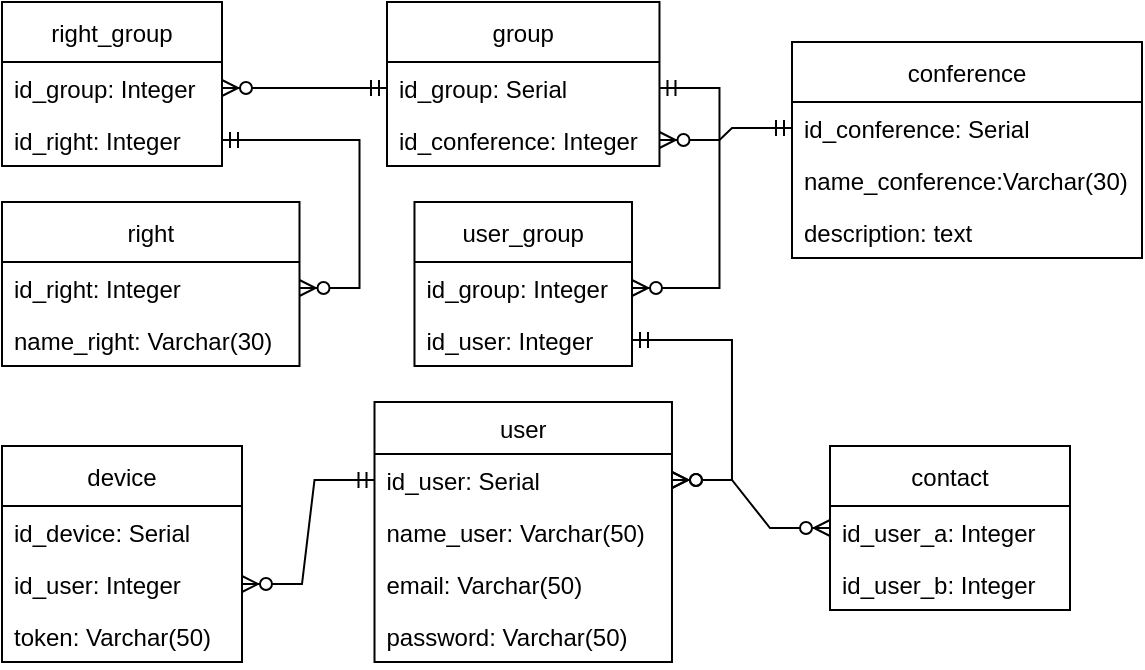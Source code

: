 <mxfile version="15.7.3" type="device"><diagram id="auvaHYt9D2mUyiJxwVjn" name="Page-1"><mxGraphModel dx="1422" dy="780" grid="1" gridSize="10" guides="1" tooltips="1" connect="1" arrows="1" fold="1" page="1" pageScale="1" pageWidth="827" pageHeight="1169" math="0" shadow="0"><root><mxCell id="0"/><mxCell id="1" parent="0"/><mxCell id="wcJ913LhYSdjyqZM6oUq-1" value="right_group" style="swimlane;fontStyle=0;childLayout=stackLayout;horizontal=1;startSize=30;fillColor=none;horizontalStack=0;resizeParent=1;resizeParentMax=0;resizeLast=0;collapsible=1;marginBottom=0;" vertex="1" parent="1"><mxGeometry y="20" width="110" height="82" as="geometry"/></mxCell><mxCell id="wcJ913LhYSdjyqZM6oUq-2" value="id_group: Integer" style="text;strokeColor=none;fillColor=none;align=left;verticalAlign=top;spacingLeft=4;spacingRight=4;overflow=hidden;rotatable=0;points=[[0,0.5],[1,0.5]];portConstraint=eastwest;" vertex="1" parent="wcJ913LhYSdjyqZM6oUq-1"><mxGeometry y="30" width="110" height="26" as="geometry"/></mxCell><mxCell id="wcJ913LhYSdjyqZM6oUq-3" value="id_right: Integer" style="text;strokeColor=none;fillColor=none;align=left;verticalAlign=top;spacingLeft=4;spacingRight=4;overflow=hidden;rotatable=0;points=[[0,0.5],[1,0.5]];portConstraint=eastwest;" vertex="1" parent="wcJ913LhYSdjyqZM6oUq-1"><mxGeometry y="56" width="110" height="26" as="geometry"/></mxCell><mxCell id="wcJ913LhYSdjyqZM6oUq-5" value="user" style="swimlane;fontStyle=0;childLayout=stackLayout;horizontal=1;startSize=26;fillColor=none;horizontalStack=0;resizeParent=1;resizeParentMax=0;resizeLast=0;collapsible=1;marginBottom=0;" vertex="1" parent="1"><mxGeometry x="186.25" y="220" width="148.74" height="130" as="geometry"/></mxCell><mxCell id="wcJ913LhYSdjyqZM6oUq-6" value="id_user: Serial" style="text;strokeColor=none;fillColor=none;align=left;verticalAlign=top;spacingLeft=4;spacingRight=4;overflow=hidden;rotatable=0;points=[[0,0.5],[1,0.5]];portConstraint=eastwest;" vertex="1" parent="wcJ913LhYSdjyqZM6oUq-5"><mxGeometry y="26" width="148.74" height="26" as="geometry"/></mxCell><mxCell id="wcJ913LhYSdjyqZM6oUq-9" value="name_user: Varchar(50)" style="text;strokeColor=none;fillColor=none;align=left;verticalAlign=top;spacingLeft=4;spacingRight=4;overflow=hidden;rotatable=0;points=[[0,0.5],[1,0.5]];portConstraint=eastwest;" vertex="1" parent="wcJ913LhYSdjyqZM6oUq-5"><mxGeometry y="52" width="148.74" height="26" as="geometry"/></mxCell><mxCell id="wcJ913LhYSdjyqZM6oUq-7" value="email: Varchar(50)" style="text;strokeColor=none;fillColor=none;align=left;verticalAlign=top;spacingLeft=4;spacingRight=4;overflow=hidden;rotatable=0;points=[[0,0.5],[1,0.5]];portConstraint=eastwest;" vertex="1" parent="wcJ913LhYSdjyqZM6oUq-5"><mxGeometry y="78" width="148.74" height="26" as="geometry"/></mxCell><mxCell id="wcJ913LhYSdjyqZM6oUq-8" value="password: Varchar(50)" style="text;strokeColor=none;fillColor=none;align=left;verticalAlign=top;spacingLeft=4;spacingRight=4;overflow=hidden;rotatable=0;points=[[0,0.5],[1,0.5]];portConstraint=eastwest;" vertex="1" parent="wcJ913LhYSdjyqZM6oUq-5"><mxGeometry y="104" width="148.74" height="26" as="geometry"/></mxCell><mxCell id="wcJ913LhYSdjyqZM6oUq-10" value="contact" style="swimlane;fontStyle=0;childLayout=stackLayout;horizontal=1;startSize=30;fillColor=none;horizontalStack=0;resizeParent=1;resizeParentMax=0;resizeLast=0;collapsible=1;marginBottom=0;" vertex="1" parent="1"><mxGeometry x="414" y="242" width="120" height="82" as="geometry"/></mxCell><mxCell id="wcJ913LhYSdjyqZM6oUq-11" value="id_user_a: Integer" style="text;strokeColor=none;fillColor=none;align=left;verticalAlign=top;spacingLeft=4;spacingRight=4;overflow=hidden;rotatable=0;points=[[0,0.5],[1,0.5]];portConstraint=eastwest;" vertex="1" parent="wcJ913LhYSdjyqZM6oUq-10"><mxGeometry y="30" width="120" height="26" as="geometry"/></mxCell><mxCell id="wcJ913LhYSdjyqZM6oUq-12" value="id_user_b: Integer" style="text;strokeColor=none;fillColor=none;align=left;verticalAlign=top;spacingLeft=4;spacingRight=4;overflow=hidden;rotatable=0;points=[[0,0.5],[1,0.5]];portConstraint=eastwest;" vertex="1" parent="wcJ913LhYSdjyqZM6oUq-10"><mxGeometry y="56" width="120" height="26" as="geometry"/></mxCell><mxCell id="wcJ913LhYSdjyqZM6oUq-13" value="right" style="swimlane;fontStyle=0;childLayout=stackLayout;horizontal=1;startSize=30;fillColor=none;horizontalStack=0;resizeParent=1;resizeParentMax=0;resizeLast=0;collapsible=1;marginBottom=0;" vertex="1" parent="1"><mxGeometry y="120" width="148.75" height="82" as="geometry"/></mxCell><mxCell id="wcJ913LhYSdjyqZM6oUq-14" value="id_right: Integer" style="text;strokeColor=none;fillColor=none;align=left;verticalAlign=top;spacingLeft=4;spacingRight=4;overflow=hidden;rotatable=0;points=[[0,0.5],[1,0.5]];portConstraint=eastwest;" vertex="1" parent="wcJ913LhYSdjyqZM6oUq-13"><mxGeometry y="30" width="148.75" height="26" as="geometry"/></mxCell><mxCell id="wcJ913LhYSdjyqZM6oUq-15" value="name_right: Varchar(30)" style="text;strokeColor=none;fillColor=none;align=left;verticalAlign=top;spacingLeft=4;spacingRight=4;overflow=hidden;rotatable=0;points=[[0,0.5],[1,0.5]];portConstraint=eastwest;" vertex="1" parent="wcJ913LhYSdjyqZM6oUq-13"><mxGeometry y="56" width="148.75" height="26" as="geometry"/></mxCell><mxCell id="wcJ913LhYSdjyqZM6oUq-17" value="device" style="swimlane;fontStyle=0;childLayout=stackLayout;horizontal=1;startSize=30;fillColor=none;horizontalStack=0;resizeParent=1;resizeParentMax=0;resizeLast=0;collapsible=1;marginBottom=0;" vertex="1" parent="1"><mxGeometry y="242" width="120" height="108" as="geometry"/></mxCell><mxCell id="wcJ913LhYSdjyqZM6oUq-18" value="id_device: Serial" style="text;strokeColor=none;fillColor=none;align=left;verticalAlign=top;spacingLeft=4;spacingRight=4;overflow=hidden;rotatable=0;points=[[0,0.5],[1,0.5]];portConstraint=eastwest;" vertex="1" parent="wcJ913LhYSdjyqZM6oUq-17"><mxGeometry y="30" width="120" height="26" as="geometry"/></mxCell><mxCell id="wcJ913LhYSdjyqZM6oUq-19" value="id_user: Integer" style="text;strokeColor=none;fillColor=none;align=left;verticalAlign=top;spacingLeft=4;spacingRight=4;overflow=hidden;rotatable=0;points=[[0,0.5],[1,0.5]];portConstraint=eastwest;" vertex="1" parent="wcJ913LhYSdjyqZM6oUq-17"><mxGeometry y="56" width="120" height="26" as="geometry"/></mxCell><mxCell id="wcJ913LhYSdjyqZM6oUq-20" value="token: Varchar(50)" style="text;strokeColor=none;fillColor=none;align=left;verticalAlign=top;spacingLeft=4;spacingRight=4;overflow=hidden;rotatable=0;points=[[0,0.5],[1,0.5]];portConstraint=eastwest;" vertex="1" parent="wcJ913LhYSdjyqZM6oUq-17"><mxGeometry y="82" width="120" height="26" as="geometry"/></mxCell><mxCell id="wcJ913LhYSdjyqZM6oUq-21" value="conference" style="swimlane;fontStyle=0;childLayout=stackLayout;horizontal=1;startSize=30;fillColor=none;horizontalStack=0;resizeParent=1;resizeParentMax=0;resizeLast=0;collapsible=1;marginBottom=0;" vertex="1" parent="1"><mxGeometry x="395" y="40" width="175" height="108" as="geometry"/></mxCell><mxCell id="wcJ913LhYSdjyqZM6oUq-22" value="id_conference: Serial" style="text;strokeColor=none;fillColor=none;align=left;verticalAlign=top;spacingLeft=4;spacingRight=4;overflow=hidden;rotatable=0;points=[[0,0.5],[1,0.5]];portConstraint=eastwest;" vertex="1" parent="wcJ913LhYSdjyqZM6oUq-21"><mxGeometry y="30" width="175" height="26" as="geometry"/></mxCell><mxCell id="wcJ913LhYSdjyqZM6oUq-23" value="name_conference:Varchar(30)" style="text;strokeColor=none;fillColor=none;align=left;verticalAlign=top;spacingLeft=4;spacingRight=4;overflow=hidden;rotatable=0;points=[[0,0.5],[1,0.5]];portConstraint=eastwest;" vertex="1" parent="wcJ913LhYSdjyqZM6oUq-21"><mxGeometry y="56" width="175" height="26" as="geometry"/></mxCell><mxCell id="wcJ913LhYSdjyqZM6oUq-24" value="description: text" style="text;strokeColor=none;fillColor=none;align=left;verticalAlign=top;spacingLeft=4;spacingRight=4;overflow=hidden;rotatable=0;points=[[0,0.5],[1,0.5]];portConstraint=eastwest;" vertex="1" parent="wcJ913LhYSdjyqZM6oUq-21"><mxGeometry y="82" width="175" height="26" as="geometry"/></mxCell><mxCell id="wcJ913LhYSdjyqZM6oUq-25" value="user_group" style="swimlane;fontStyle=0;childLayout=stackLayout;horizontal=1;startSize=30;fillColor=none;horizontalStack=0;resizeParent=1;resizeParentMax=0;resizeLast=0;collapsible=1;marginBottom=0;" vertex="1" parent="1"><mxGeometry x="206.24" y="120" width="108.76" height="82" as="geometry"/></mxCell><mxCell id="wcJ913LhYSdjyqZM6oUq-26" value="id_group: Integer" style="text;strokeColor=none;fillColor=none;align=left;verticalAlign=top;spacingLeft=4;spacingRight=4;overflow=hidden;rotatable=0;points=[[0,0.5],[1,0.5]];portConstraint=eastwest;" vertex="1" parent="wcJ913LhYSdjyqZM6oUq-25"><mxGeometry y="30" width="108.76" height="26" as="geometry"/></mxCell><mxCell id="wcJ913LhYSdjyqZM6oUq-27" value="id_user: Integer" style="text;strokeColor=none;fillColor=none;align=left;verticalAlign=top;spacingLeft=4;spacingRight=4;overflow=hidden;rotatable=0;points=[[0,0.5],[1,0.5]];portConstraint=eastwest;" vertex="1" parent="wcJ913LhYSdjyqZM6oUq-25"><mxGeometry y="56" width="108.76" height="26" as="geometry"/></mxCell><mxCell id="wcJ913LhYSdjyqZM6oUq-29" value="group" style="swimlane;fontStyle=0;childLayout=stackLayout;horizontal=1;startSize=30;fillColor=none;horizontalStack=0;resizeParent=1;resizeParentMax=0;resizeLast=0;collapsible=1;marginBottom=0;" vertex="1" parent="1"><mxGeometry x="192.5" y="20" width="136.24" height="82" as="geometry"/></mxCell><mxCell id="wcJ913LhYSdjyqZM6oUq-41" value="id_group: Serial" style="text;strokeColor=none;fillColor=none;align=left;verticalAlign=top;spacingLeft=4;spacingRight=4;overflow=hidden;rotatable=0;points=[[0,0.5],[1,0.5]];portConstraint=eastwest;" vertex="1" parent="wcJ913LhYSdjyqZM6oUq-29"><mxGeometry y="30" width="136.24" height="26" as="geometry"/></mxCell><mxCell id="wcJ913LhYSdjyqZM6oUq-31" value="id_conference: Integer" style="text;strokeColor=none;fillColor=none;align=left;verticalAlign=top;spacingLeft=4;spacingRight=4;overflow=hidden;rotatable=0;points=[[0,0.5],[1,0.5]];portConstraint=eastwest;" vertex="1" parent="wcJ913LhYSdjyqZM6oUq-29"><mxGeometry y="56" width="136.24" height="26" as="geometry"/></mxCell><mxCell id="wcJ913LhYSdjyqZM6oUq-42" value="" style="edgeStyle=entityRelationEdgeStyle;fontSize=12;html=1;endArrow=ERzeroToMany;startArrow=ERmandOne;rounded=0;" edge="1" parent="1" source="wcJ913LhYSdjyqZM6oUq-22" target="wcJ913LhYSdjyqZM6oUq-31"><mxGeometry width="100" height="100" relative="1" as="geometry"><mxPoint x="379.99" y="300" as="sourcePoint"/><mxPoint x="479.99" y="200" as="targetPoint"/></mxGeometry></mxCell><mxCell id="wcJ913LhYSdjyqZM6oUq-43" value="" style="edgeStyle=entityRelationEdgeStyle;fontSize=12;html=1;endArrow=ERzeroToMany;startArrow=ERmandOne;rounded=0;" edge="1" parent="1" source="wcJ913LhYSdjyqZM6oUq-41" target="wcJ913LhYSdjyqZM6oUq-2"><mxGeometry width="100" height="100" relative="1" as="geometry"><mxPoint x="323.74" y="-26" as="sourcePoint"/><mxPoint x="324.99" y="101" as="targetPoint"/></mxGeometry></mxCell><mxCell id="wcJ913LhYSdjyqZM6oUq-44" value="" style="edgeStyle=entityRelationEdgeStyle;fontSize=12;html=1;endArrow=ERzeroToMany;startArrow=ERmandOne;rounded=0;" edge="1" parent="1" source="wcJ913LhYSdjyqZM6oUq-41" target="wcJ913LhYSdjyqZM6oUq-26"><mxGeometry width="100" height="100" relative="1" as="geometry"><mxPoint x="333.74" y="-16" as="sourcePoint"/><mxPoint x="334.99" y="111" as="targetPoint"/></mxGeometry></mxCell><mxCell id="wcJ913LhYSdjyqZM6oUq-45" value="" style="edgeStyle=entityRelationEdgeStyle;fontSize=12;html=1;endArrow=ERzeroToMany;startArrow=ERmandOne;rounded=0;" edge="1" parent="1" source="wcJ913LhYSdjyqZM6oUq-27" target="wcJ913LhYSdjyqZM6oUq-6"><mxGeometry width="100" height="100" relative="1" as="geometry"><mxPoint x="509.99" y="113" as="sourcePoint"/><mxPoint x="269.99" y="200" as="targetPoint"/></mxGeometry></mxCell><mxCell id="wcJ913LhYSdjyqZM6oUq-46" value="" style="edgeStyle=entityRelationEdgeStyle;fontSize=12;html=1;endArrow=ERzeroToMany;startArrow=ERmandOne;rounded=0;" edge="1" parent="1" source="wcJ913LhYSdjyqZM6oUq-3" target="wcJ913LhYSdjyqZM6oUq-14"><mxGeometry width="100" height="100" relative="1" as="geometry"><mxPoint x="559.99" y="310" as="sourcePoint"/><mxPoint x="292.49" y="123" as="targetPoint"/></mxGeometry></mxCell><mxCell id="wcJ913LhYSdjyqZM6oUq-47" value="" style="edgeStyle=entityRelationEdgeStyle;fontSize=12;html=1;endArrow=ERzeroToMany;startArrow=ERzeroToMany;rounded=0;startFill=0;" edge="1" parent="1" source="wcJ913LhYSdjyqZM6oUq-6" target="wcJ913LhYSdjyqZM6oUq-10"><mxGeometry width="100" height="100" relative="1" as="geometry"><mxPoint x="329.99" y="380" as="sourcePoint"/><mxPoint x="249.99" y="190" as="targetPoint"/></mxGeometry></mxCell><mxCell id="wcJ913LhYSdjyqZM6oUq-48" value="" style="edgeStyle=entityRelationEdgeStyle;fontSize=12;html=1;endArrow=ERzeroToMany;startArrow=ERmandOne;rounded=0;" edge="1" parent="1" source="wcJ913LhYSdjyqZM6oUq-6" target="wcJ913LhYSdjyqZM6oUq-19"><mxGeometry width="100" height="100" relative="1" as="geometry"><mxPoint x="539.99" y="143" as="sourcePoint"/><mxPoint x="312.49" y="143" as="targetPoint"/></mxGeometry></mxCell></root></mxGraphModel></diagram></mxfile>